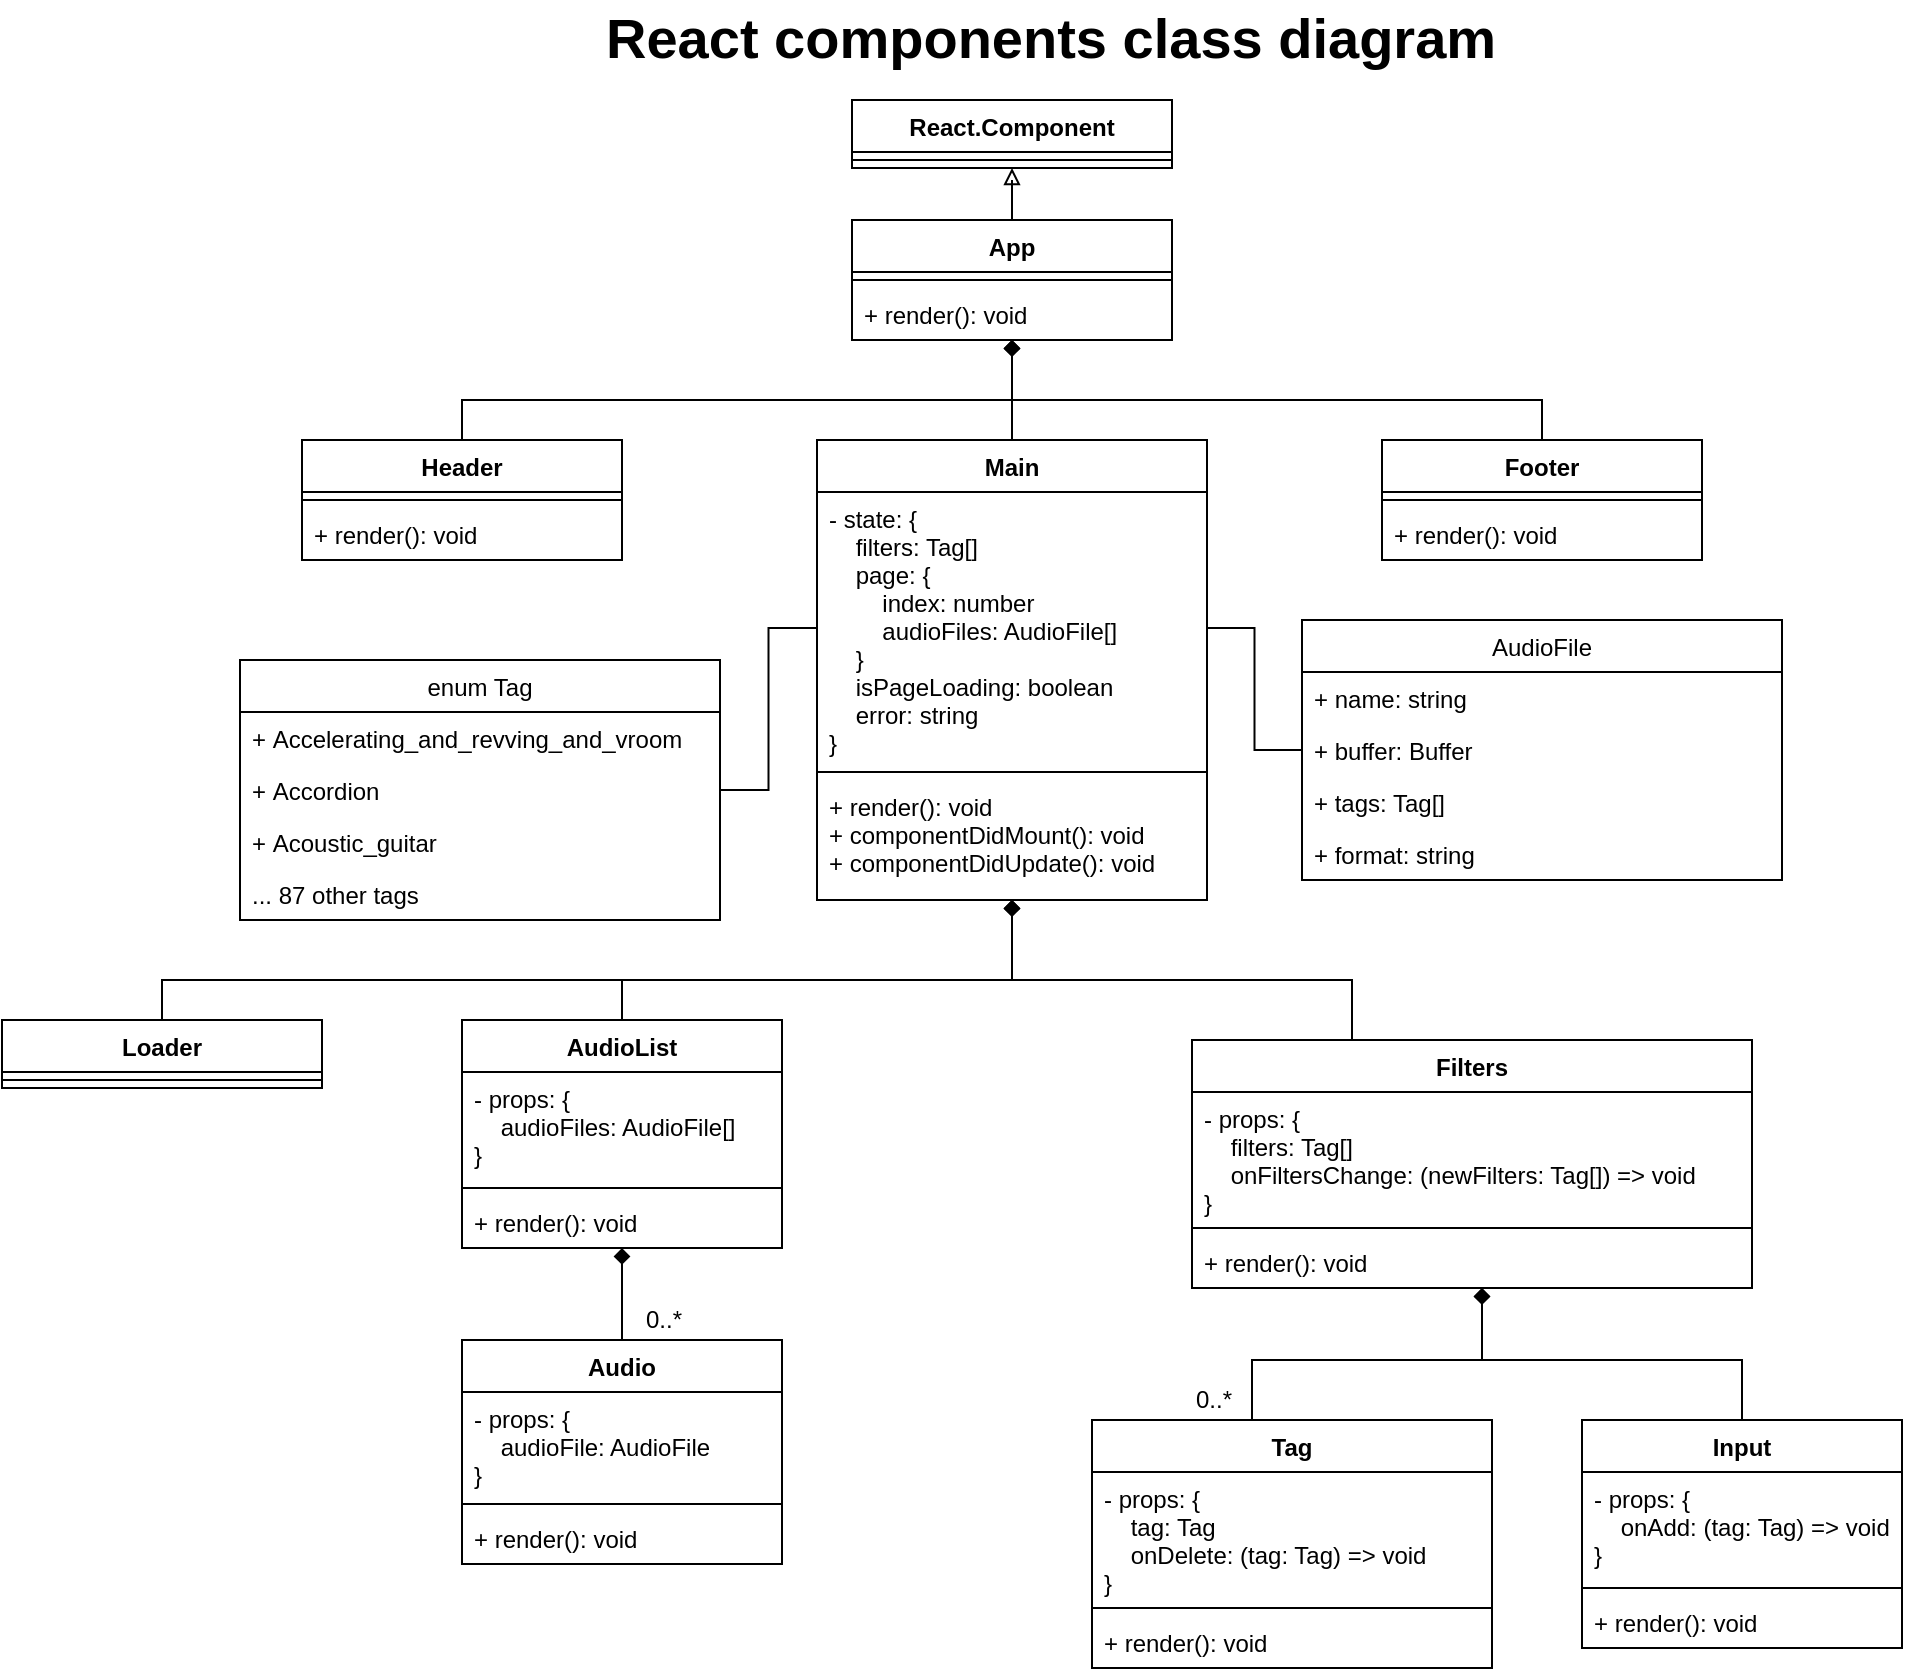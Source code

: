 <mxfile version="12.1.3" type="device" pages="1"><diagram name="Page-1" id="929967ad-93f9-6ef4-fab6-5d389245f69c"><mxGraphModel dx="1341" dy="711" grid="1" gridSize="10" guides="1" tooltips="1" connect="1" arrows="1" fold="1" page="1" pageScale="1.5" pageWidth="1169" pageHeight="826" background="none" math="0" shadow="0"><root><mxCell id="0" style=";html=1;"/><mxCell id="1" style=";html=1;" parent="0"/><mxCell id="_gRghx7vhPXBLk0-Tm52-30" style="edgeStyle=orthogonalEdgeStyle;rounded=0;orthogonalLoop=1;jettySize=auto;html=1;entryX=0.5;entryY=0;entryDx=0;entryDy=0;startArrow=diamond;startFill=1;endArrow=none;endFill=0;" parent="1" source="_gRghx7vhPXBLk0-Tm52-1" target="_gRghx7vhPXBLk0-Tm52-6" edge="1"><mxGeometry relative="1" as="geometry"><Array as="points"><mxPoint x="795" y="490"/><mxPoint x="520" y="490"/></Array></mxGeometry></mxCell><mxCell id="_gRghx7vhPXBLk0-Tm52-31" style="edgeStyle=orthogonalEdgeStyle;rounded=0;orthogonalLoop=1;jettySize=auto;html=1;entryX=0.5;entryY=0;entryDx=0;entryDy=0;startArrow=diamond;startFill=1;endArrow=none;endFill=0;" parent="1" source="_gRghx7vhPXBLk0-Tm52-1" target="_gRghx7vhPXBLk0-Tm52-10" edge="1"><mxGeometry relative="1" as="geometry"/></mxCell><mxCell id="_gRghx7vhPXBLk0-Tm52-32" style="edgeStyle=orthogonalEdgeStyle;rounded=0;orthogonalLoop=1;jettySize=auto;html=1;startArrow=diamond;startFill=1;endArrow=none;endFill=0;" parent="1" source="_gRghx7vhPXBLk0-Tm52-1" target="_gRghx7vhPXBLk0-Tm52-14" edge="1"><mxGeometry relative="1" as="geometry"><Array as="points"><mxPoint x="795" y="490"/><mxPoint x="1060" y="490"/></Array></mxGeometry></mxCell><mxCell id="CPF-jsXG48qMidzx1Rmx-7" style="edgeStyle=orthogonalEdgeStyle;rounded=0;orthogonalLoop=1;jettySize=auto;html=1;entryX=0.5;entryY=1;entryDx=0;entryDy=0;endArrow=block;endFill=0;" edge="1" parent="1" source="_gRghx7vhPXBLk0-Tm52-1" target="CPF-jsXG48qMidzx1Rmx-3"><mxGeometry relative="1" as="geometry"/></mxCell><mxCell id="_gRghx7vhPXBLk0-Tm52-1" value="App" style="swimlane;fontStyle=1;align=center;verticalAlign=top;childLayout=stackLayout;horizontal=1;startSize=26;horizontalStack=0;resizeParent=1;resizeParentMax=0;resizeLast=0;collapsible=1;marginBottom=0;" parent="1" vertex="1"><mxGeometry x="715" y="400" width="160" height="60" as="geometry"/></mxCell><mxCell id="_gRghx7vhPXBLk0-Tm52-3" value="" style="line;strokeWidth=1;fillColor=none;align=left;verticalAlign=middle;spacingTop=-1;spacingLeft=3;spacingRight=3;rotatable=0;labelPosition=right;points=[];portConstraint=eastwest;" parent="_gRghx7vhPXBLk0-Tm52-1" vertex="1"><mxGeometry y="26" width="160" height="8" as="geometry"/></mxCell><mxCell id="_gRghx7vhPXBLk0-Tm52-4" value="+ render(): void" style="text;strokeColor=none;fillColor=none;align=left;verticalAlign=top;spacingLeft=4;spacingRight=4;overflow=hidden;rotatable=0;points=[[0,0.5],[1,0.5]];portConstraint=eastwest;" parent="_gRghx7vhPXBLk0-Tm52-1" vertex="1"><mxGeometry y="34" width="160" height="26" as="geometry"/></mxCell><mxCell id="_gRghx7vhPXBLk0-Tm52-6" value="Header" style="swimlane;fontStyle=1;align=center;verticalAlign=top;childLayout=stackLayout;horizontal=1;startSize=26;horizontalStack=0;resizeParent=1;resizeParentMax=0;resizeLast=0;collapsible=1;marginBottom=0;" parent="1" vertex="1"><mxGeometry x="440" y="510" width="160" height="60" as="geometry"/></mxCell><mxCell id="_gRghx7vhPXBLk0-Tm52-8" value="" style="line;strokeWidth=1;fillColor=none;align=left;verticalAlign=middle;spacingTop=-1;spacingLeft=3;spacingRight=3;rotatable=0;labelPosition=right;points=[];portConstraint=eastwest;" parent="_gRghx7vhPXBLk0-Tm52-6" vertex="1"><mxGeometry y="26" width="160" height="8" as="geometry"/></mxCell><mxCell id="_gRghx7vhPXBLk0-Tm52-9" value="+ render(): void" style="text;strokeColor=none;fillColor=none;align=left;verticalAlign=top;spacingLeft=4;spacingRight=4;overflow=hidden;rotatable=0;points=[[0,0.5],[1,0.5]];portConstraint=eastwest;" parent="_gRghx7vhPXBLk0-Tm52-6" vertex="1"><mxGeometry y="34" width="160" height="26" as="geometry"/></mxCell><mxCell id="_gRghx7vhPXBLk0-Tm52-45" style="edgeStyle=orthogonalEdgeStyle;rounded=0;orthogonalLoop=1;jettySize=auto;html=1;entryX=0.5;entryY=0;entryDx=0;entryDy=0;startArrow=diamond;startFill=1;endArrow=none;endFill=0;" parent="1" source="_gRghx7vhPXBLk0-Tm52-10" target="_gRghx7vhPXBLk0-Tm52-33" edge="1"><mxGeometry relative="1" as="geometry"><Array as="points"><mxPoint x="795" y="780"/><mxPoint x="600" y="780"/></Array></mxGeometry></mxCell><mxCell id="_gRghx7vhPXBLk0-Tm52-46" style="edgeStyle=orthogonalEdgeStyle;rounded=0;orthogonalLoop=1;jettySize=auto;html=1;entryX=0.5;entryY=0;entryDx=0;entryDy=0;startArrow=diamond;startFill=1;endArrow=none;endFill=0;" parent="1" source="_gRghx7vhPXBLk0-Tm52-10" target="_gRghx7vhPXBLk0-Tm52-41" edge="1"><mxGeometry relative="1" as="geometry"><Array as="points"><mxPoint x="795" y="780"/><mxPoint x="965" y="780"/></Array></mxGeometry></mxCell><mxCell id="_gRghx7vhPXBLk0-Tm52-10" value="Main" style="swimlane;fontStyle=1;align=center;verticalAlign=top;childLayout=stackLayout;horizontal=1;startSize=26;horizontalStack=0;resizeParent=1;resizeParentMax=0;resizeLast=0;collapsible=1;marginBottom=0;" parent="1" vertex="1"><mxGeometry x="697.5" y="510" width="195" height="230" as="geometry"/></mxCell><mxCell id="_gRghx7vhPXBLk0-Tm52-11" value="- state: {&#10;    filters: Tag[]&#10;    page: {&#10;        index: number&#10;        audioFiles: AudioFile[]&#10;    }&#10;    isPageLoading: boolean&#10;    error: string&#10;}" style="text;strokeColor=none;fillColor=none;align=left;verticalAlign=top;spacingLeft=4;spacingRight=4;overflow=hidden;rotatable=0;points=[[0,0.5],[1,0.5]];portConstraint=eastwest;" parent="_gRghx7vhPXBLk0-Tm52-10" vertex="1"><mxGeometry y="26" width="195" height="136" as="geometry"/></mxCell><mxCell id="_gRghx7vhPXBLk0-Tm52-12" value="" style="line;strokeWidth=1;fillColor=none;align=left;verticalAlign=middle;spacingTop=-1;spacingLeft=3;spacingRight=3;rotatable=0;labelPosition=right;points=[];portConstraint=eastwest;" parent="_gRghx7vhPXBLk0-Tm52-10" vertex="1"><mxGeometry y="162" width="195" height="8" as="geometry"/></mxCell><mxCell id="_gRghx7vhPXBLk0-Tm52-13" value="+ render(): void&#10;+ componentDidMount(): void&#10;+ componentDidUpdate(): void" style="text;strokeColor=none;fillColor=none;align=left;verticalAlign=top;spacingLeft=4;spacingRight=4;overflow=hidden;rotatable=0;points=[[0,0.5],[1,0.5]];portConstraint=eastwest;" parent="_gRghx7vhPXBLk0-Tm52-10" vertex="1"><mxGeometry y="170" width="195" height="60" as="geometry"/></mxCell><mxCell id="_gRghx7vhPXBLk0-Tm52-14" value="Footer" style="swimlane;fontStyle=1;align=center;verticalAlign=top;childLayout=stackLayout;horizontal=1;startSize=26;horizontalStack=0;resizeParent=1;resizeParentMax=0;resizeLast=0;collapsible=1;marginBottom=0;" parent="1" vertex="1"><mxGeometry x="980" y="510" width="160" height="60" as="geometry"/></mxCell><mxCell id="_gRghx7vhPXBLk0-Tm52-16" value="" style="line;strokeWidth=1;fillColor=none;align=left;verticalAlign=middle;spacingTop=-1;spacingLeft=3;spacingRight=3;rotatable=0;labelPosition=right;points=[];portConstraint=eastwest;" parent="_gRghx7vhPXBLk0-Tm52-14" vertex="1"><mxGeometry y="26" width="160" height="8" as="geometry"/></mxCell><mxCell id="_gRghx7vhPXBLk0-Tm52-17" value="+ render(): void" style="text;strokeColor=none;fillColor=none;align=left;verticalAlign=top;spacingLeft=4;spacingRight=4;overflow=hidden;rotatable=0;points=[[0,0.5],[1,0.5]];portConstraint=eastwest;" parent="_gRghx7vhPXBLk0-Tm52-14" vertex="1"><mxGeometry y="34" width="160" height="26" as="geometry"/></mxCell><mxCell id="_gRghx7vhPXBLk0-Tm52-47" style="edgeStyle=orthogonalEdgeStyle;rounded=0;orthogonalLoop=1;jettySize=auto;html=1;entryX=0.5;entryY=0;entryDx=0;entryDy=0;startArrow=diamond;startFill=1;endArrow=none;endFill=0;" parent="1" source="_gRghx7vhPXBLk0-Tm52-33" target="_gRghx7vhPXBLk0-Tm52-37" edge="1"><mxGeometry relative="1" as="geometry"/></mxCell><mxCell id="_gRghx7vhPXBLk0-Tm52-33" value="AudioList" style="swimlane;fontStyle=1;align=center;verticalAlign=top;childLayout=stackLayout;horizontal=1;startSize=26;horizontalStack=0;resizeParent=1;resizeParentMax=0;resizeLast=0;collapsible=1;marginBottom=0;" parent="1" vertex="1"><mxGeometry x="520" y="800" width="160" height="114" as="geometry"/></mxCell><mxCell id="_gRghx7vhPXBLk0-Tm52-34" value="- props: {&#10;    audioFiles: AudioFile[]&#10;}" style="text;strokeColor=none;fillColor=none;align=left;verticalAlign=top;spacingLeft=4;spacingRight=4;overflow=hidden;rotatable=0;points=[[0,0.5],[1,0.5]];portConstraint=eastwest;" parent="_gRghx7vhPXBLk0-Tm52-33" vertex="1"><mxGeometry y="26" width="160" height="54" as="geometry"/></mxCell><mxCell id="_gRghx7vhPXBLk0-Tm52-35" value="" style="line;strokeWidth=1;fillColor=none;align=left;verticalAlign=middle;spacingTop=-1;spacingLeft=3;spacingRight=3;rotatable=0;labelPosition=right;points=[];portConstraint=eastwest;" parent="_gRghx7vhPXBLk0-Tm52-33" vertex="1"><mxGeometry y="80" width="160" height="8" as="geometry"/></mxCell><mxCell id="_gRghx7vhPXBLk0-Tm52-36" value="+ render(): void" style="text;strokeColor=none;fillColor=none;align=left;verticalAlign=top;spacingLeft=4;spacingRight=4;overflow=hidden;rotatable=0;points=[[0,0.5],[1,0.5]];portConstraint=eastwest;" parent="_gRghx7vhPXBLk0-Tm52-33" vertex="1"><mxGeometry y="88" width="160" height="26" as="geometry"/></mxCell><mxCell id="_gRghx7vhPXBLk0-Tm52-37" value="Audio" style="swimlane;fontStyle=1;align=center;verticalAlign=top;childLayout=stackLayout;horizontal=1;startSize=26;horizontalStack=0;resizeParent=1;resizeParentMax=0;resizeLast=0;collapsible=1;marginBottom=0;" parent="1" vertex="1"><mxGeometry x="520" y="960" width="160" height="112" as="geometry"/></mxCell><mxCell id="_gRghx7vhPXBLk0-Tm52-38" value="- props: {&#10;    audioFile: AudioFile&#10;}" style="text;strokeColor=none;fillColor=none;align=left;verticalAlign=top;spacingLeft=4;spacingRight=4;overflow=hidden;rotatable=0;points=[[0,0.5],[1,0.5]];portConstraint=eastwest;" parent="_gRghx7vhPXBLk0-Tm52-37" vertex="1"><mxGeometry y="26" width="160" height="52" as="geometry"/></mxCell><mxCell id="_gRghx7vhPXBLk0-Tm52-39" value="" style="line;strokeWidth=1;fillColor=none;align=left;verticalAlign=middle;spacingTop=-1;spacingLeft=3;spacingRight=3;rotatable=0;labelPosition=right;points=[];portConstraint=eastwest;" parent="_gRghx7vhPXBLk0-Tm52-37" vertex="1"><mxGeometry y="78" width="160" height="8" as="geometry"/></mxCell><mxCell id="_gRghx7vhPXBLk0-Tm52-40" value="+ render(): void" style="text;strokeColor=none;fillColor=none;align=left;verticalAlign=top;spacingLeft=4;spacingRight=4;overflow=hidden;rotatable=0;points=[[0,0.5],[1,0.5]];portConstraint=eastwest;" parent="_gRghx7vhPXBLk0-Tm52-37" vertex="1"><mxGeometry y="86" width="160" height="26" as="geometry"/></mxCell><mxCell id="_gRghx7vhPXBLk0-Tm52-61" style="edgeStyle=orthogonalEdgeStyle;rounded=0;orthogonalLoop=1;jettySize=auto;html=1;entryX=0.5;entryY=0;entryDx=0;entryDy=0;startArrow=diamond;startFill=1;endArrow=none;endFill=0;" parent="1" source="_gRghx7vhPXBLk0-Tm52-41" target="_gRghx7vhPXBLk0-Tm52-49" edge="1"><mxGeometry relative="1" as="geometry"><Array as="points"><mxPoint x="1030" y="970"/><mxPoint x="915" y="970"/></Array></mxGeometry></mxCell><mxCell id="_gRghx7vhPXBLk0-Tm52-63" style="edgeStyle=orthogonalEdgeStyle;rounded=0;orthogonalLoop=1;jettySize=auto;html=1;entryX=0.5;entryY=0;entryDx=0;entryDy=0;startArrow=diamond;startFill=1;endArrow=none;endFill=0;" parent="1" source="_gRghx7vhPXBLk0-Tm52-41" target="_gRghx7vhPXBLk0-Tm52-57" edge="1"><mxGeometry relative="1" as="geometry"><Array as="points"><mxPoint x="1030" y="970"/><mxPoint x="1160" y="970"/></Array></mxGeometry></mxCell><mxCell id="_gRghx7vhPXBLk0-Tm52-41" value="Filters" style="swimlane;fontStyle=1;align=center;verticalAlign=top;childLayout=stackLayout;horizontal=1;startSize=26;horizontalStack=0;resizeParent=1;resizeParentMax=0;resizeLast=0;collapsible=1;marginBottom=0;" parent="1" vertex="1"><mxGeometry x="885" y="810" width="280" height="124" as="geometry"/></mxCell><mxCell id="_gRghx7vhPXBLk0-Tm52-42" value="- props: {&#10;    filters: Tag[]&#10;    onFiltersChange: (newFilters: Tag[]) =&gt; void    &#10;}" style="text;strokeColor=none;fillColor=none;align=left;verticalAlign=top;spacingLeft=4;spacingRight=4;overflow=hidden;rotatable=0;points=[[0,0.5],[1,0.5]];portConstraint=eastwest;" parent="_gRghx7vhPXBLk0-Tm52-41" vertex="1"><mxGeometry y="26" width="280" height="64" as="geometry"/></mxCell><mxCell id="_gRghx7vhPXBLk0-Tm52-43" value="" style="line;strokeWidth=1;fillColor=none;align=left;verticalAlign=middle;spacingTop=-1;spacingLeft=3;spacingRight=3;rotatable=0;labelPosition=right;points=[];portConstraint=eastwest;" parent="_gRghx7vhPXBLk0-Tm52-41" vertex="1"><mxGeometry y="90" width="280" height="8" as="geometry"/></mxCell><mxCell id="_gRghx7vhPXBLk0-Tm52-44" value="+ render(): void" style="text;strokeColor=none;fillColor=none;align=left;verticalAlign=top;spacingLeft=4;spacingRight=4;overflow=hidden;rotatable=0;points=[[0,0.5],[1,0.5]];portConstraint=eastwest;" parent="_gRghx7vhPXBLk0-Tm52-41" vertex="1"><mxGeometry y="98" width="280" height="26" as="geometry"/></mxCell><mxCell id="_gRghx7vhPXBLk0-Tm52-48" value="0..*" style="text;html=1;resizable=0;points=[];autosize=1;align=left;verticalAlign=top;spacingTop=-4;" parent="1" vertex="1"><mxGeometry x="610" y="940" width="30" height="20" as="geometry"/></mxCell><mxCell id="_gRghx7vhPXBLk0-Tm52-49" value="Tag" style="swimlane;fontStyle=1;align=center;verticalAlign=top;childLayout=stackLayout;horizontal=1;startSize=26;horizontalStack=0;resizeParent=1;resizeParentMax=0;resizeLast=0;collapsible=1;marginBottom=0;" parent="1" vertex="1"><mxGeometry x="835" y="1000" width="200" height="124" as="geometry"/></mxCell><mxCell id="_gRghx7vhPXBLk0-Tm52-50" value="- props: {&#10;    tag: Tag&#10;    onDelete: (tag: Tag) =&gt; void&#10;}" style="text;strokeColor=none;fillColor=none;align=left;verticalAlign=top;spacingLeft=4;spacingRight=4;overflow=hidden;rotatable=0;points=[[0,0.5],[1,0.5]];portConstraint=eastwest;" parent="_gRghx7vhPXBLk0-Tm52-49" vertex="1"><mxGeometry y="26" width="200" height="64" as="geometry"/></mxCell><mxCell id="_gRghx7vhPXBLk0-Tm52-51" value="" style="line;strokeWidth=1;fillColor=none;align=left;verticalAlign=middle;spacingTop=-1;spacingLeft=3;spacingRight=3;rotatable=0;labelPosition=right;points=[];portConstraint=eastwest;" parent="_gRghx7vhPXBLk0-Tm52-49" vertex="1"><mxGeometry y="90" width="200" height="8" as="geometry"/></mxCell><mxCell id="_gRghx7vhPXBLk0-Tm52-52" value="+ render(): void" style="text;strokeColor=none;fillColor=none;align=left;verticalAlign=top;spacingLeft=4;spacingRight=4;overflow=hidden;rotatable=0;points=[[0,0.5],[1,0.5]];portConstraint=eastwest;" parent="_gRghx7vhPXBLk0-Tm52-49" vertex="1"><mxGeometry y="98" width="200" height="26" as="geometry"/></mxCell><mxCell id="_gRghx7vhPXBLk0-Tm52-57" value="Input" style="swimlane;fontStyle=1;align=center;verticalAlign=top;childLayout=stackLayout;horizontal=1;startSize=26;horizontalStack=0;resizeParent=1;resizeParentMax=0;resizeLast=0;collapsible=1;marginBottom=0;" parent="1" vertex="1"><mxGeometry x="1080" y="1000" width="160" height="114" as="geometry"/></mxCell><mxCell id="_gRghx7vhPXBLk0-Tm52-58" value="- props: {&#10;    onAdd: (tag: Tag) =&gt; void&#10;}" style="text;strokeColor=none;fillColor=none;align=left;verticalAlign=top;spacingLeft=4;spacingRight=4;overflow=hidden;rotatable=0;points=[[0,0.5],[1,0.5]];portConstraint=eastwest;" parent="_gRghx7vhPXBLk0-Tm52-57" vertex="1"><mxGeometry y="26" width="160" height="54" as="geometry"/></mxCell><mxCell id="_gRghx7vhPXBLk0-Tm52-59" value="" style="line;strokeWidth=1;fillColor=none;align=left;verticalAlign=middle;spacingTop=-1;spacingLeft=3;spacingRight=3;rotatable=0;labelPosition=right;points=[];portConstraint=eastwest;" parent="_gRghx7vhPXBLk0-Tm52-57" vertex="1"><mxGeometry y="80" width="160" height="8" as="geometry"/></mxCell><mxCell id="_gRghx7vhPXBLk0-Tm52-60" value="+ render(): void" style="text;strokeColor=none;fillColor=none;align=left;verticalAlign=top;spacingLeft=4;spacingRight=4;overflow=hidden;rotatable=0;points=[[0,0.5],[1,0.5]];portConstraint=eastwest;" parent="_gRghx7vhPXBLk0-Tm52-57" vertex="1"><mxGeometry y="88" width="160" height="26" as="geometry"/></mxCell><mxCell id="_gRghx7vhPXBLk0-Tm52-64" value="0..*" style="text;html=1;resizable=0;points=[];autosize=1;align=left;verticalAlign=top;spacingTop=-4;" parent="1" vertex="1"><mxGeometry x="885" y="980" width="30" height="20" as="geometry"/></mxCell><mxCell id="CPF-jsXG48qMidzx1Rmx-1" value="&lt;font style=&quot;font-size: 28px&quot;&gt;&lt;b&gt;React components class diagram&lt;/b&gt;&lt;/font&gt;" style="text;html=1;resizable=0;points=[];autosize=1;align=left;verticalAlign=top;spacingTop=-4;" vertex="1" parent="1"><mxGeometry x="590" y="290" width="460" height="20" as="geometry"/></mxCell><mxCell id="CPF-jsXG48qMidzx1Rmx-3" value="React.Component" style="swimlane;fontStyle=1;align=center;verticalAlign=top;childLayout=stackLayout;horizontal=1;startSize=26;horizontalStack=0;resizeParent=1;resizeParentMax=0;resizeLast=0;collapsible=1;marginBottom=0;" vertex="1" parent="1"><mxGeometry x="715" y="340" width="160" height="34" as="geometry"/></mxCell><mxCell id="CPF-jsXG48qMidzx1Rmx-5" value="" style="line;strokeWidth=1;fillColor=none;align=left;verticalAlign=middle;spacingTop=-1;spacingLeft=3;spacingRight=3;rotatable=0;labelPosition=right;points=[];portConstraint=eastwest;" vertex="1" parent="CPF-jsXG48qMidzx1Rmx-3"><mxGeometry y="26" width="160" height="8" as="geometry"/></mxCell><mxCell id="CPF-jsXG48qMidzx1Rmx-15" style="edgeStyle=orthogonalEdgeStyle;rounded=0;orthogonalLoop=1;jettySize=auto;html=1;endArrow=diamond;endFill=1;" edge="1" parent="1" source="CPF-jsXG48qMidzx1Rmx-8" target="_gRghx7vhPXBLk0-Tm52-13"><mxGeometry relative="1" as="geometry"><Array as="points"><mxPoint x="370" y="780"/><mxPoint x="795" y="780"/></Array></mxGeometry></mxCell><mxCell id="CPF-jsXG48qMidzx1Rmx-8" value="Loader" style="swimlane;fontStyle=1;align=center;verticalAlign=top;childLayout=stackLayout;horizontal=1;startSize=26;horizontalStack=0;resizeParent=1;resizeParentMax=0;resizeLast=0;collapsible=1;marginBottom=0;" vertex="1" parent="1"><mxGeometry x="290" y="800" width="160" height="34" as="geometry"/></mxCell><mxCell id="CPF-jsXG48qMidzx1Rmx-10" value="" style="line;strokeWidth=1;fillColor=none;align=left;verticalAlign=middle;spacingTop=-1;spacingLeft=3;spacingRight=3;rotatable=0;labelPosition=right;points=[];portConstraint=eastwest;" vertex="1" parent="CPF-jsXG48qMidzx1Rmx-8"><mxGeometry y="26" width="160" height="8" as="geometry"/></mxCell><mxCell id="CPF-jsXG48qMidzx1Rmx-20" value="enum Tag" style="swimlane;fontStyle=0;childLayout=stackLayout;horizontal=1;startSize=26;fillColor=none;horizontalStack=0;resizeParent=1;resizeParentMax=0;resizeLast=0;collapsible=1;marginBottom=0;" vertex="1" parent="1"><mxGeometry x="409" y="620" width="240" height="130" as="geometry"/></mxCell><mxCell id="CPF-jsXG48qMidzx1Rmx-21" value="+ Accelerating_and_revving_and_vroom" style="text;strokeColor=none;fillColor=none;align=left;verticalAlign=top;spacingLeft=4;spacingRight=4;overflow=hidden;rotatable=0;points=[[0,0.5],[1,0.5]];portConstraint=eastwest;" vertex="1" parent="CPF-jsXG48qMidzx1Rmx-20"><mxGeometry y="26" width="240" height="26" as="geometry"/></mxCell><mxCell id="CPF-jsXG48qMidzx1Rmx-22" value="+ Accordion" style="text;strokeColor=none;fillColor=none;align=left;verticalAlign=top;spacingLeft=4;spacingRight=4;overflow=hidden;rotatable=0;points=[[0,0.5],[1,0.5]];portConstraint=eastwest;" vertex="1" parent="CPF-jsXG48qMidzx1Rmx-20"><mxGeometry y="52" width="240" height="26" as="geometry"/></mxCell><mxCell id="CPF-jsXG48qMidzx1Rmx-23" value="+ Acoustic_guitar" style="text;strokeColor=none;fillColor=none;align=left;verticalAlign=top;spacingLeft=4;spacingRight=4;overflow=hidden;rotatable=0;points=[[0,0.5],[1,0.5]];portConstraint=eastwest;" vertex="1" parent="CPF-jsXG48qMidzx1Rmx-20"><mxGeometry y="78" width="240" height="26" as="geometry"/></mxCell><mxCell id="CPF-jsXG48qMidzx1Rmx-24" value="... 87 other tags" style="text;strokeColor=none;fillColor=none;align=left;verticalAlign=top;spacingLeft=4;spacingRight=4;overflow=hidden;rotatable=0;points=[[0,0.5],[1,0.5]];portConstraint=eastwest;" vertex="1" parent="CPF-jsXG48qMidzx1Rmx-20"><mxGeometry y="104" width="240" height="26" as="geometry"/></mxCell><mxCell id="CPF-jsXG48qMidzx1Rmx-25" style="edgeStyle=orthogonalEdgeStyle;rounded=0;orthogonalLoop=1;jettySize=auto;html=1;entryX=1;entryY=0.5;entryDx=0;entryDy=0;endArrow=none;endFill=0;" edge="1" parent="1" source="_gRghx7vhPXBLk0-Tm52-11" target="CPF-jsXG48qMidzx1Rmx-22"><mxGeometry relative="1" as="geometry"/></mxCell><mxCell id="CPF-jsXG48qMidzx1Rmx-26" value="AudioFile" style="swimlane;fontStyle=0;childLayout=stackLayout;horizontal=1;startSize=26;fillColor=none;horizontalStack=0;resizeParent=1;resizeParentMax=0;resizeLast=0;collapsible=1;marginBottom=0;" vertex="1" parent="1"><mxGeometry x="940" y="600" width="240" height="130" as="geometry"/></mxCell><mxCell id="CPF-jsXG48qMidzx1Rmx-27" value="+ name: string" style="text;strokeColor=none;fillColor=none;align=left;verticalAlign=top;spacingLeft=4;spacingRight=4;overflow=hidden;rotatable=0;points=[[0,0.5],[1,0.5]];portConstraint=eastwest;" vertex="1" parent="CPF-jsXG48qMidzx1Rmx-26"><mxGeometry y="26" width="240" height="26" as="geometry"/></mxCell><mxCell id="CPF-jsXG48qMidzx1Rmx-28" value="+ buffer: Buffer" style="text;strokeColor=none;fillColor=none;align=left;verticalAlign=top;spacingLeft=4;spacingRight=4;overflow=hidden;rotatable=0;points=[[0,0.5],[1,0.5]];portConstraint=eastwest;" vertex="1" parent="CPF-jsXG48qMidzx1Rmx-26"><mxGeometry y="52" width="240" height="26" as="geometry"/></mxCell><mxCell id="CPF-jsXG48qMidzx1Rmx-29" value="+ tags: Tag[]" style="text;strokeColor=none;fillColor=none;align=left;verticalAlign=top;spacingLeft=4;spacingRight=4;overflow=hidden;rotatable=0;points=[[0,0.5],[1,0.5]];portConstraint=eastwest;" vertex="1" parent="CPF-jsXG48qMidzx1Rmx-26"><mxGeometry y="78" width="240" height="26" as="geometry"/></mxCell><mxCell id="CPF-jsXG48qMidzx1Rmx-30" value="+ format: string" style="text;strokeColor=none;fillColor=none;align=left;verticalAlign=top;spacingLeft=4;spacingRight=4;overflow=hidden;rotatable=0;points=[[0,0.5],[1,0.5]];portConstraint=eastwest;" vertex="1" parent="CPF-jsXG48qMidzx1Rmx-26"><mxGeometry y="104" width="240" height="26" as="geometry"/></mxCell><mxCell id="CPF-jsXG48qMidzx1Rmx-31" style="edgeStyle=orthogonalEdgeStyle;rounded=0;orthogonalLoop=1;jettySize=auto;html=1;entryX=0;entryY=0.5;entryDx=0;entryDy=0;endArrow=none;endFill=0;" edge="1" parent="1" source="_gRghx7vhPXBLk0-Tm52-11" target="CPF-jsXG48qMidzx1Rmx-28"><mxGeometry relative="1" as="geometry"/></mxCell></root></mxGraphModel></diagram></mxfile>